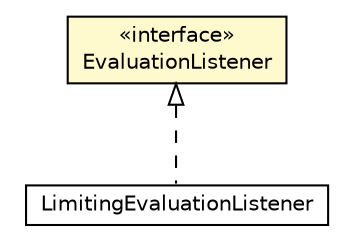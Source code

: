 #!/usr/local/bin/dot
#
# Class diagram 
# Generated by UMLGraph version R5_6-24-gf6e263 (http://www.umlgraph.org/)
#

digraph G {
	edge [fontname="Helvetica",fontsize=10,labelfontname="Helvetica",labelfontsize=10];
	node [fontname="Helvetica",fontsize=10,shape=plaintext];
	nodesep=0.25;
	ranksep=0.5;
	// net.trajano.doxdb.jsonpath.EvaluationListener
	c1536 [label=<<table title="net.trajano.doxdb.jsonpath.EvaluationListener" border="0" cellborder="1" cellspacing="0" cellpadding="2" port="p" bgcolor="lemonChiffon" href="./EvaluationListener.html">
		<tr><td><table border="0" cellspacing="0" cellpadding="1">
<tr><td align="center" balign="center"> &#171;interface&#187; </td></tr>
<tr><td align="center" balign="center"> EvaluationListener </td></tr>
		</table></td></tr>
		</table>>, URL="./EvaluationListener.html", fontname="Helvetica", fontcolor="black", fontsize=10.0];
	// net.trajano.doxdb.jsonpath.internal.JsonReader.LimitingEvaluationListener
	c1571 [label=<<table title="net.trajano.doxdb.jsonpath.internal.JsonReader.LimitingEvaluationListener" border="0" cellborder="1" cellspacing="0" cellpadding="2" port="p" href="./internal/JsonReader.LimitingEvaluationListener.html">
		<tr><td><table border="0" cellspacing="0" cellpadding="1">
<tr><td align="center" balign="center"> LimitingEvaluationListener </td></tr>
		</table></td></tr>
		</table>>, URL="./internal/JsonReader.LimitingEvaluationListener.html", fontname="Helvetica", fontcolor="black", fontsize=10.0];
	//net.trajano.doxdb.jsonpath.internal.JsonReader.LimitingEvaluationListener implements net.trajano.doxdb.jsonpath.EvaluationListener
	c1536:p -> c1571:p [dir=back,arrowtail=empty,style=dashed];
}

